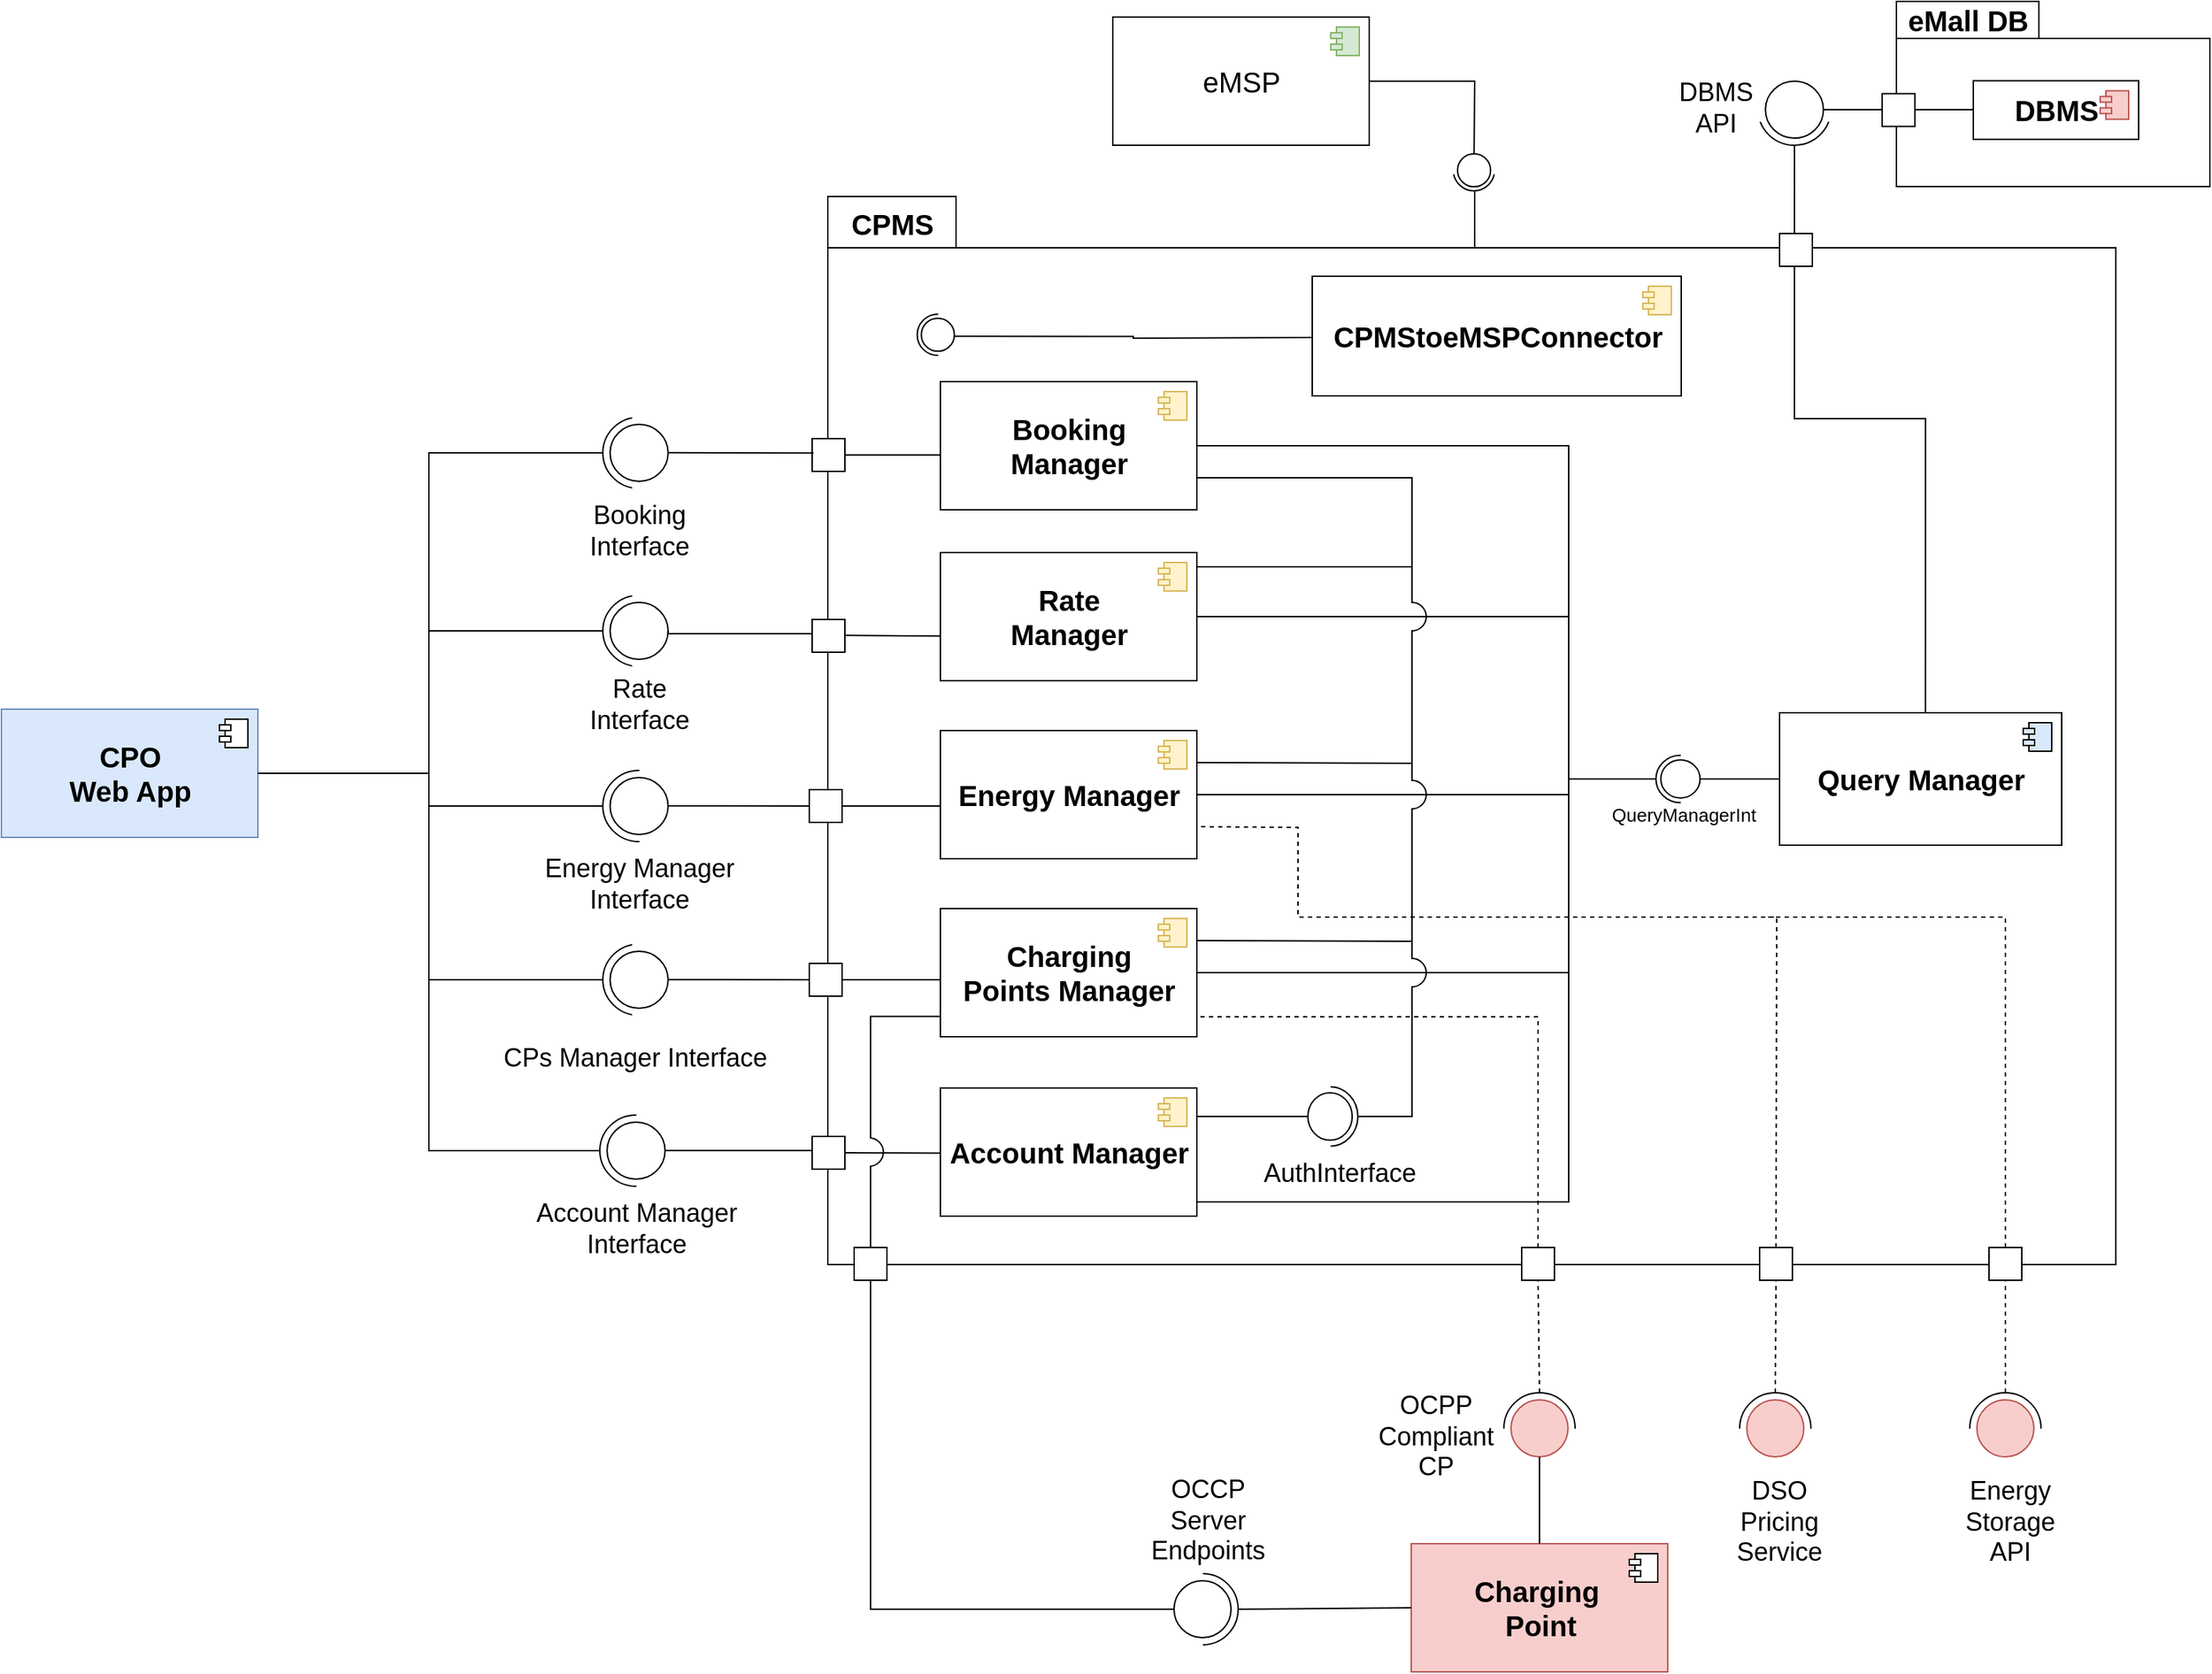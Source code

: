 <mxfile version="20.7.4" type="device"><diagram id="Lw5kkMuMrnF7vJ6KjVIi" name="Pagina-1"><mxGraphModel dx="2170" dy="1097" grid="1" gridSize="10" guides="1" tooltips="1" connect="1" arrows="1" fold="1" page="1" pageScale="1" pageWidth="827" pageHeight="1169" math="0" shadow="0"><root><mxCell id="0"/><mxCell id="1" parent="0"/><mxCell id="MqcypmofaVuBa652KcP--826" value="" style="endArrow=none;html=1;rounded=0;fontSize=20;exitX=0.44;exitY=0.003;exitDx=0;exitDy=0;exitPerimeter=0;edgeStyle=orthogonalEdgeStyle;" parent="1" source="MqcypmofaVuBa652KcP--809" edge="1"><mxGeometry width="50" height="50" relative="1" as="geometry"><mxPoint x="120" y="290" as="sourcePoint"/><mxPoint x="224" y="240" as="targetPoint"/></mxGeometry></mxCell><mxCell id="701" value="" style="group;rotation=90;" parent="1" connectable="0" vertex="1"><mxGeometry x="-20" y="1189" width="60.5" height="91.5" as="geometry"/></mxCell><mxCell id="702" value="" style="group;rotation=0;rounded=0;fontSize=20;" parent="701" connectable="0" vertex="1"><mxGeometry x="21" y="17" width="55" height="60" as="geometry"/></mxCell><mxCell id="703" value="" style="ellipse;fillColor=#ffffff;strokeColor=#000000;fontSize=20;rotation=-180;" parent="702" vertex="1"><mxGeometry x="7" y="5" width="50" height="50" as="geometry"/></mxCell><mxCell id="704" value="" style="rounded=0;whiteSpace=wrap;html=1;fontSize=20;strokeWidth=0;rotation=-180;strokeColor=none;" parent="702" vertex="1"><mxGeometry x="2" width="30" height="60" as="geometry"/></mxCell><mxCell id="705" value="" style="ellipse;fontSize=20;rotation=-180;" parent="702" vertex="1"><mxGeometry x="12" y="10" width="40" height="40" as="geometry"/></mxCell><mxCell id="4" value="" style="group;fontSize=20;movable=0;resizable=0;rotatable=0;deletable=0;editable=0;connectable=0;" parent="1" vertex="1" connectable="0"><mxGeometry x="-231" y="334" width="905" height="671.0" as="geometry"/></mxCell><mxCell id="izaFajcsEE2UDhvrSL2r-2" value="" style="shape=folder;fontStyle=1;spacingTop=10;tabWidth=90;tabHeight=36;tabPosition=left;html=1;direction=east;flipV=0;flipH=0;labelPosition=center;verticalLabelPosition=middle;align=center;verticalAlign=middle;horizontal=1;labelBackgroundColor=none;fontSize=20;" parent="4" vertex="1"><mxGeometry x="1" y="-90" width="904" height="750" as="geometry"/></mxCell><mxCell id="627" style="edgeStyle=orthogonalEdgeStyle;rounded=0;sketch=0;html=1;exitX=1;exitY=0.5;exitDx=0;exitDy=0;fontSize=18;endSize=6;strokeWidth=1;elbow=vertical;endArrow=none;endFill=0;" parent="4" source="366" edge="1"><mxGeometry relative="1" as="geometry"><Array as="points"><mxPoint x="260" y="616"/><mxPoint x="521" y="616"/><mxPoint x="521" y="326"/></Array><mxPoint x="521" y="316" as="targetPoint"/></mxGeometry></mxCell><mxCell id="381" value="&lt;b style=&quot;font-size: 20px&quot;&gt;Charging &lt;br&gt;Points Manager&lt;br style=&quot;font-size: 20px&quot;&gt;&lt;/b&gt;" style="html=1;dropTarget=0;fontSize=20;" parent="4" vertex="1"><mxGeometry x="80" y="410" width="180" height="90" as="geometry"/></mxCell><mxCell id="382" value="" style="shape=module;jettyWidth=8;jettyHeight=4;fontSize=20;fillColor=#fff2cc;strokeColor=#d6b656;" parent="381" vertex="1"><mxGeometry x="1" width="20" height="20" relative="1" as="geometry"><mxPoint x="-27" y="7" as="offset"/></mxGeometry></mxCell><mxCell id="629" style="edgeStyle=orthogonalEdgeStyle;rounded=0;sketch=0;html=1;exitX=1;exitY=0.5;exitDx=0;exitDy=0;fontSize=18;endArrow=none;endFill=0;endSize=6;strokeWidth=1;elbow=vertical;" parent="4" source="379" edge="1"><mxGeometry relative="1" as="geometry"><Array as="points"><mxPoint x="521" y="85"/><mxPoint x="521" y="325"/></Array><mxPoint x="521" y="326" as="targetPoint"/></mxGeometry></mxCell><mxCell id="379" value="&lt;b style=&quot;font-size: 20px&quot;&gt;Booking&lt;br style=&quot;font-size: 20px&quot;&gt;Manager&lt;/b&gt;" style="html=1;dropTarget=0;fontSize=20;" parent="4" vertex="1"><mxGeometry x="80" y="40" width="180" height="90" as="geometry"/></mxCell><mxCell id="380" value="" style="shape=module;jettyWidth=8;jettyHeight=4;fontSize=20;fillColor=#fff2cc;strokeColor=#d6b656;" parent="379" vertex="1"><mxGeometry x="1" width="20" height="20" relative="1" as="geometry"><mxPoint x="-27" y="7" as="offset"/></mxGeometry></mxCell><mxCell id="377" value="&lt;b style=&quot;font-size: 20px;&quot;&gt;Query Manager&lt;/b&gt;" style="html=1;dropTarget=0;fontSize=20;sketch=0;" parent="4" vertex="1"><mxGeometry x="669" y="272.5" width="198" height="93" as="geometry"/></mxCell><mxCell id="378" value="" style="shape=module;jettyWidth=8;jettyHeight=4;fontSize=20;fillColor=#DAE8FC;strokeColor=#000000;" parent="377" vertex="1"><mxGeometry x="1" width="20" height="20" relative="1" as="geometry"><mxPoint x="-27" y="7" as="offset"/></mxGeometry></mxCell><mxCell id="375" value="&lt;b style=&quot;font-size: 20px;&quot;&gt;Energy Manager&lt;/b&gt;" style="html=1;dropTarget=0;fontSize=20;" parent="4" vertex="1"><mxGeometry x="80" y="285" width="180" height="90" as="geometry"/></mxCell><mxCell id="376" value="" style="shape=module;jettyWidth=8;jettyHeight=4;fontSize=20;fillColor=#fff2cc;strokeColor=#d6b656;" parent="375" vertex="1"><mxGeometry x="1" width="20" height="20" relative="1" as="geometry"><mxPoint x="-27" y="7" as="offset"/></mxGeometry></mxCell><mxCell id="563" value="&lt;b style=&quot;font-size: 20px&quot;&gt;Rate&lt;br&gt;Manager&lt;/b&gt;" style="html=1;dropTarget=0;fontSize=20;" parent="4" vertex="1"><mxGeometry x="80" y="160" width="180" height="90" as="geometry"/></mxCell><mxCell id="564" value="" style="shape=module;jettyWidth=8;jettyHeight=4;fontSize=20;fillColor=#fff2cc;strokeColor=#d6b656;" parent="563" vertex="1"><mxGeometry x="1" width="20" height="20" relative="1" as="geometry"><mxPoint x="-27" y="7" as="offset"/></mxGeometry></mxCell><mxCell id="567" value="&lt;span style=&quot;color: rgba(0 , 0 , 0 , 0) ; font-family: monospace ; font-size: 0px&quot;&gt;%3CmxGraphModel%3E%3Croot%3E%3CmxCell%20id%3D%220%22%2F%3E%3CmxCell%20id%3D%221%22%20parent%3D%220%22%2F%3E%3CmxCell%20id%3D%222%22%20value%3D%22%22%20style%3D%22group%3Bdashed%3D1%3BfontSize%3D20%3B%22%20vertex%3D%221%22%20connectable%3D%220%22%20parent%3D%221%22%3E%3CmxGeometry%20x%3D%22-520%22%20y%3D%22730%22%20width%3D%22290%22%20height%3D%22100%22%20as%3D%22geometry%22%2F%3E%3C%2FmxCell%3E%3CmxCell%20id%3D%223%22%20value%3D%22%22%20style%3D%22ellipse%3BfillColor%3D%23ffffff%3BstrokeColor%3D%23000000%3BfontSize%3D20%3B%22%20vertex%3D%221%22%20parent%3D%222%22%3E%3CmxGeometry%20x%3D%22122.105%22%20y%3D%225%22%20width%3D%2250.877%22%20height%3D%2250%22%20as%3D%22geometry%22%2F%3E%3C%2FmxCell%3E%3CmxCell%20id%3D%224%22%20value%3D%22%22%20style%3D%22rounded%3D0%3BwhiteSpace%3Dwrap%3Bhtml%3D1%3BfontSize%3D20%3BstrokeWidth%3D0%3BstrokeColor%3Dnone%3B%22%20vertex%3D%221%22%20parent%3D%222%22%3E%3CmxGeometry%20x%3D%22147.544%22%20width%3D%2230.526%22%20height%3D%2260%22%20as%3D%22geometry%22%2F%3E%3C%2FmxCell%3E%3CmxCell%20id%3D%225%22%20value%3D%22%22%20style%3D%22ellipse%3BfillColor%3D%23ffffff%3BstrokeColor%3D%23000000%3BfontSize%3D20%3Bshadow%3D0%3Bsketch%3D0%3B%22%20vertex%3D%221%22%20parent%3D%222%22%3E%3CmxGeometry%20x%3D%22127.193%22%20y%3D%2210%22%20width%3D%2240.702%22%20height%3D%2240%22%20as%3D%22geometry%22%2F%3E%3C%2FmxCell%3E%3CmxCell%20id%3D%226%22%20value%3D%22%22%20style%3D%22endArrow%3Dnone%3Bhtml%3D1%3BfontSize%3D20%3BstrokeWidth%3D1%3BendSize%3D6%3B%22%20edge%3D%221%22%20parent%3D%222%22%3E%3CmxGeometry%20width%3D%2250%22%20height%3D%2250%22%20relative%3D%221%22%20as%3D%22geometry%22%3E%3CmxPoint%20x%3D%22167.895%22%20y%3D%2229.83%22%20as%3D%22sourcePoint%22%2F%3E%3CmxPoint%20x%3D%22270%22%20y%3D%2230%22%20as%3D%22targetPoint%22%2F%3E%3C%2FmxGeometry%3E%3C%2FmxCell%3E%3CmxCell%20id%3D%227%22%20value%3D%22Account%20Manager%26lt%3Bbr%26gt%3BInterface%22%20style%3D%22text%3Bhtml%3D1%3BstrokeColor%3Dnone%3BfillColor%3Dnone%3Balign%3Dcenter%3BverticalAlign%3Dmiddle%3BwhiteSpace%3Dwrap%3Brounded%3D0%3BfontSize%3D18%3B%22%20vertex%3D%221%22%20parent%3D%222%22%3E%3CmxGeometry%20x%3D%2250.7%22%20y%3D%2270%22%20width%3D%22193.68%22%20height%3D%2230%22%20as%3D%22geometry%22%2F%3E%3C%2FmxCell%3E%3C%2Froot%3E%3C%2FmxGraphModel%3E&lt;/span&gt;" style="whiteSpace=wrap;html=1;aspect=fixed;rounded=0;fontSize=20;fillColor=#FFFFFF;" parent="4" vertex="1"><mxGeometry x="-10" y="207.0" width="23" height="23" as="geometry"/></mxCell><mxCell id="569" value="" style="whiteSpace=wrap;html=1;aspect=fixed;rounded=0;fontSize=20;fillColor=#FFFFFF;" parent="4" vertex="1"><mxGeometry x="-10" y="80.0" width="23" height="23" as="geometry"/></mxCell><mxCell id="571" value="" style="endArrow=none;html=1;rounded=0;sketch=0;fontSize=18;endSize=6;strokeWidth=1;elbow=vertical;exitX=1;exitY=0.5;exitDx=0;exitDy=0;entryX=3.913;entryY=0.5;entryDx=0;entryDy=0;entryPerimeter=0;" parent="4" source="569" target="569" edge="1"><mxGeometry width="50" height="50" relative="1" as="geometry"><mxPoint x="460" y="560" as="sourcePoint"/><mxPoint x="510" y="510" as="targetPoint"/></mxGeometry></mxCell><mxCell id="577" value="" style="whiteSpace=wrap;html=1;aspect=fixed;rounded=0;fontSize=20;fillColor=#FFFFFF;" parent="4" vertex="1"><mxGeometry x="488" y="648.0" width="23" height="23" as="geometry"/></mxCell><mxCell id="579" value="" style="whiteSpace=wrap;html=1;aspect=fixed;rounded=0;fontSize=20;fillColor=#FFFFFF;" parent="4" vertex="1"><mxGeometry x="816" y="648.0" width="23" height="23" as="geometry"/></mxCell><mxCell id="606" value="&lt;span style=&quot;color: rgba(0 , 0 , 0 , 0) ; font-family: monospace ; font-size: 0px&quot;&gt;%3CmxGraphModel%3E%3Croot%3E%3CmxCell%20id%3D%220%22%2F%3E%3CmxCell%20id%3D%221%22%20parent%3D%220%22%2F%3E%3CmxCell%20id%3D%222%22%20value%3D%22%22%20style%3D%22group%3Bdashed%3D1%3BfontSize%3D20%3B%22%20vertex%3D%221%22%20connectable%3D%220%22%20parent%3D%221%22%3E%3CmxGeometry%20x%3D%22-520%22%20y%3D%22730%22%20width%3D%22290%22%20height%3D%22100%22%20as%3D%22geometry%22%2F%3E%3C%2FmxCell%3E%3CmxCell%20id%3D%223%22%20value%3D%22%22%20style%3D%22ellipse%3BfillColor%3D%23ffffff%3BstrokeColor%3D%23000000%3BfontSize%3D20%3B%22%20vertex%3D%221%22%20parent%3D%222%22%3E%3CmxGeometry%20x%3D%22122.105%22%20y%3D%225%22%20width%3D%2250.877%22%20height%3D%2250%22%20as%3D%22geometry%22%2F%3E%3C%2FmxCell%3E%3CmxCell%20id%3D%224%22%20value%3D%22%22%20style%3D%22rounded%3D0%3BwhiteSpace%3Dwrap%3Bhtml%3D1%3BfontSize%3D20%3BstrokeWidth%3D0%3BstrokeColor%3Dnone%3B%22%20vertex%3D%221%22%20parent%3D%222%22%3E%3CmxGeometry%20x%3D%22147.544%22%20width%3D%2230.526%22%20height%3D%2260%22%20as%3D%22geometry%22%2F%3E%3C%2FmxCell%3E%3CmxCell%20id%3D%225%22%20value%3D%22%22%20style%3D%22ellipse%3BfillColor%3D%23ffffff%3BstrokeColor%3D%23000000%3BfontSize%3D20%3Bshadow%3D0%3Bsketch%3D0%3B%22%20vertex%3D%221%22%20parent%3D%222%22%3E%3CmxGeometry%20x%3D%22127.193%22%20y%3D%2210%22%20width%3D%2240.702%22%20height%3D%2240%22%20as%3D%22geometry%22%2F%3E%3C%2FmxCell%3E%3CmxCell%20id%3D%226%22%20value%3D%22%22%20style%3D%22endArrow%3Dnone%3Bhtml%3D1%3BfontSize%3D20%3BstrokeWidth%3D1%3BendSize%3D6%3B%22%20edge%3D%221%22%20parent%3D%222%22%3E%3CmxGeometry%20width%3D%2250%22%20height%3D%2250%22%20relative%3D%221%22%20as%3D%22geometry%22%3E%3CmxPoint%20x%3D%22167.895%22%20y%3D%2229.83%22%20as%3D%22sourcePoint%22%2F%3E%3CmxPoint%20x%3D%22270%22%20y%3D%2230%22%20as%3D%22targetPoint%22%2F%3E%3C%2FmxGeometry%3E%3C%2FmxCell%3E%3CmxCell%20id%3D%227%22%20value%3D%22Account%20Manager%26lt%3Bbr%26gt%3BInterface%22%20style%3D%22text%3Bhtml%3D1%3BstrokeColor%3Dnone%3BfillColor%3Dnone%3Balign%3Dcenter%3BverticalAlign%3Dmiddle%3BwhiteSpace%3Dwrap%3Brounded%3D0%3BfontSize%3D18%3B%22%20vertex%3D%221%22%20parent%3D%222%22%3E%3CmxGeometry%20x%3D%2250.7%22%20y%3D%2270%22%20width%3D%22193.68%22%20height%3D%2230%22%20as%3D%22geometry%22%2F%3E%3C%2FmxCell%3E%3C%2Froot%3E%3C%2FmxGraphModel%3E&lt;/span&gt;" style="whiteSpace=wrap;html=1;aspect=fixed;rounded=0;fontSize=20;fillColor=#FFFFFF;" parent="4" vertex="1"><mxGeometry x="-10" y="570.0" width="23" height="23" as="geometry"/></mxCell><mxCell id="636" value="" style="endArrow=none;dashed=1;html=1;rounded=0;sketch=0;fontSize=18;endSize=6;strokeWidth=1;elbow=vertical;exitX=0.5;exitY=0;exitDx=0;exitDy=0;entryX=1;entryY=0.25;entryDx=0;entryDy=0;edgeStyle=orthogonalEdgeStyle;" parent="4" source="577" target="381" edge="1"><mxGeometry width="50" height="50" relative="1" as="geometry"><mxPoint x="651" y="446" as="sourcePoint"/><mxPoint x="701" y="396" as="targetPoint"/><Array as="points"><mxPoint x="500" y="486"/><mxPoint x="260" y="486"/></Array></mxGeometry></mxCell><mxCell id="647" value="" style="endArrow=none;html=1;rounded=0;fontSize=20;endSize=6;strokeWidth=1;entryX=1;entryY=0.75;entryDx=0;entryDy=0;exitX=0;exitY=0.5;exitDx=0;exitDy=0;edgeStyle=orthogonalEdgeStyle;" parent="4" source="652" target="379" edge="1"><mxGeometry width="50" height="50" relative="1" as="geometry"><mxPoint x="371" y="560" as="sourcePoint"/><mxPoint x="260" y="230.5" as="targetPoint"/><Array as="points"><mxPoint x="411" y="556"/><mxPoint x="411" y="107"/></Array></mxGeometry></mxCell><mxCell id="649" value="" style="ellipse;whiteSpace=wrap;html=1;aspect=fixed;rounded=1;fontSize=20;strokeColor=#000000;strokeWidth=1;" parent="4" vertex="1"><mxGeometry x="401" y="445" width="20" height="20" as="geometry"/></mxCell><mxCell id="650" value="" style="rounded=0;whiteSpace=wrap;html=1;fontSize=20;strokeColor=#FFFFFF;strokeWidth=1;" parent="4" vertex="1"><mxGeometry x="400" y="445" width="10" height="20" as="geometry"/></mxCell><mxCell id="630" style="edgeStyle=orthogonalEdgeStyle;rounded=0;sketch=0;html=1;exitX=1;exitY=0.5;exitDx=0;exitDy=0;fontSize=18;endArrow=none;endFill=0;endSize=6;strokeWidth=1;elbow=vertical;" parent="4" source="381" edge="1"><mxGeometry relative="1" as="geometry"><Array as="points"><mxPoint x="521" y="455"/><mxPoint x="521" y="326"/></Array><mxPoint x="521" y="326" as="targetPoint"/></mxGeometry></mxCell><mxCell id="659" value="" style="ellipse;whiteSpace=wrap;html=1;aspect=fixed;rounded=1;fontSize=20;strokeColor=#000000;strokeWidth=1;" parent="4" vertex="1"><mxGeometry x="401" y="320" width="20" height="20" as="geometry"/></mxCell><mxCell id="660" value="" style="rounded=0;whiteSpace=wrap;html=1;fontSize=20;strokeColor=#FFFFFF;strokeWidth=1;" parent="4" vertex="1"><mxGeometry x="400" y="320" width="10" height="20" as="geometry"/></mxCell><mxCell id="631" style="edgeStyle=orthogonalEdgeStyle;rounded=0;sketch=0;html=1;exitX=1;exitY=0.5;exitDx=0;exitDy=0;fontSize=18;endArrow=none;endFill=0;endSize=6;strokeWidth=1;elbow=vertical;" parent="4" source="375" edge="1"><mxGeometry relative="1" as="geometry"><mxPoint x="521" y="330" as="targetPoint"/><Array as="points"/></mxGeometry></mxCell><mxCell id="657" value="" style="group" parent="4" connectable="0" vertex="1"><mxGeometry x="260" y="531" width="113" height="50" as="geometry"/></mxCell><mxCell id="652" value="" style="ellipse;fillColor=#ffffff;strokeColor=#000000;fontSize=20;rotation=-180;" parent="657" vertex="1"><mxGeometry x="74.122" y="4.167" width="38.878" height="41.667" as="geometry"/></mxCell><mxCell id="653" value="" style="rounded=0;whiteSpace=wrap;html=1;fontSize=20;strokeWidth=0;strokeColor=none;rotation=-180;" parent="657" vertex="1"><mxGeometry x="70.302" width="23.327" height="50" as="geometry"/></mxCell><mxCell id="654" value="" style="ellipse;fillColor=#ffffff;strokeColor=#000000;fontSize=20;shadow=0;sketch=0;rotation=-180;" parent="657" vertex="1"><mxGeometry x="77.943" y="8.333" width="31.102" height="33.333" as="geometry"/></mxCell><mxCell id="655" value="" style="endArrow=none;html=1;fontSize=20;strokeWidth=1;endSize=6;entryX=0.003;entryY=0.427;entryDx=0;entryDy=0;entryPerimeter=0;" parent="657" edge="1"><mxGeometry width="50" height="50" relative="1" as="geometry"><mxPoint x="77.943" y="25" as="sourcePoint"/><mxPoint y="25" as="targetPoint"/></mxGeometry></mxCell><mxCell id="663" value="AuthInterface" style="text;html=1;strokeColor=none;fillColor=none;align=center;verticalAlign=middle;whiteSpace=wrap;rounded=0;fontSize=18;" parent="4" vertex="1"><mxGeometry x="271" y="581" width="179" height="29" as="geometry"/></mxCell><mxCell id="676" value="" style="ellipse;whiteSpace=wrap;html=1;aspect=fixed;rounded=1;fontSize=20;strokeColor=#000000;strokeWidth=1;" parent="4" vertex="1"><mxGeometry x="401" y="195" width="20" height="20" as="geometry"/></mxCell><mxCell id="677" value="" style="rounded=0;whiteSpace=wrap;html=1;fontSize=20;strokeColor=#FFFFFF;strokeWidth=1;" parent="4" vertex="1"><mxGeometry x="400" y="195" width="10" height="20" as="geometry"/></mxCell><mxCell id="673" style="edgeStyle=orthogonalEdgeStyle;rounded=0;sketch=0;html=1;exitX=1;exitY=0.5;exitDx=0;exitDy=0;fontSize=18;endArrow=none;endFill=0;endSize=6;strokeWidth=1;elbow=vertical;" parent="4" source="563" edge="1"><mxGeometry relative="1" as="geometry"><Array as="points"><mxPoint x="521" y="205"/></Array><mxPoint x="521" y="325" as="targetPoint"/></mxGeometry></mxCell><mxCell id="678" value="" style="endArrow=none;html=1;rounded=0;sketch=0;fontSize=18;endSize=6;strokeWidth=1;elbow=vertical;exitX=1;exitY=0.25;exitDx=0;exitDy=0;" parent="4" source="375" edge="1"><mxGeometry width="50" height="50" relative="1" as="geometry"><mxPoint x="481" y="406" as="sourcePoint"/><mxPoint x="411" y="308" as="targetPoint"/></mxGeometry></mxCell><mxCell id="366" value="&lt;b style=&quot;font-size: 20px&quot;&gt;Account Manager&lt;/b&gt;" style="html=1;dropTarget=0;fontSize=20;" parent="4" vertex="1"><mxGeometry x="80" y="536" width="180" height="90" as="geometry"/></mxCell><mxCell id="367" value="" style="shape=module;jettyWidth=8;jettyHeight=4;fontSize=20;fillColor=#fff2cc;strokeColor=#d6b656;" parent="366" vertex="1"><mxGeometry x="1" width="20" height="20" relative="1" as="geometry"><mxPoint x="-27" y="7" as="offset"/></mxGeometry></mxCell><mxCell id="573" value="" style="endArrow=none;html=1;rounded=0;sketch=0;fontSize=18;endSize=6;strokeWidth=1;elbow=vertical;exitX=1;exitY=0.5;exitDx=0;exitDy=0;edgeStyle=elbowEdgeStyle;" parent="4" edge="1"><mxGeometry width="50" height="50" relative="1" as="geometry"><mxPoint x="13" y="218.14" as="sourcePoint"/><mxPoint x="80" y="219" as="targetPoint"/><Array as="points"><mxPoint x="50" y="218.64"/></Array></mxGeometry></mxCell><mxCell id="604" value="" style="endArrow=none;html=1;rounded=0;sketch=0;fontSize=18;endSize=6;strokeWidth=1;elbow=vertical;exitX=1;exitY=0.5;exitDx=0;exitDy=0;entryX=3.913;entryY=0.5;entryDx=0;entryDy=0;entryPerimeter=0;" parent="4" source="602" edge="1"><mxGeometry width="50" height="50" relative="1" as="geometry"><mxPoint x="13" y="338.0" as="sourcePoint"/><mxPoint x="79.999" y="338.0" as="targetPoint"/></mxGeometry></mxCell><mxCell id="605" value="" style="endArrow=none;html=1;rounded=0;sketch=0;fontSize=18;endSize=6;strokeWidth=1;elbow=vertical;exitX=1;exitY=0.5;exitDx=0;exitDy=0;entryX=3.913;entryY=0.5;entryDx=0;entryDy=0;entryPerimeter=0;" parent="4" source="603" edge="1"><mxGeometry width="50" height="50" relative="1" as="geometry"><mxPoint x="13" y="460.0" as="sourcePoint"/><mxPoint x="79.999" y="460.0" as="targetPoint"/></mxGeometry></mxCell><mxCell id="743" value="" style="group" parent="4" vertex="1" connectable="0"><mxGeometry x="21" y="571" width="20" height="20" as="geometry"/></mxCell><mxCell id="745" value="" style="rounded=0;whiteSpace=wrap;html=1;strokeColor=#FFFFFF;" parent="743" vertex="1"><mxGeometry width="10" height="20" as="geometry"/></mxCell><mxCell id="741" value="" style="endArrow=none;html=1;rounded=0;exitX=1;exitY=0.5;exitDx=0;exitDy=0;entryX=0;entryY=0.508;entryDx=0;entryDy=0;entryPerimeter=0;" parent="4" source="606" target="366" edge="1"><mxGeometry width="50" height="50" relative="1" as="geometry"><mxPoint x="11" y="626" as="sourcePoint"/><mxPoint x="61" y="576" as="targetPoint"/></mxGeometry></mxCell><mxCell id="Wueq8j8OSEsdgoLi7fvw-810" value="&lt;div&gt;&lt;br&gt;&lt;/div&gt;" style="whiteSpace=wrap;html=1;aspect=fixed;rounded=0;fontSize=20;fillColor=#FFFFFF;" parent="4" vertex="1"><mxGeometry x="19.5" y="648.0" width="23" height="23" as="geometry"/></mxCell><mxCell id="777" value="" style="endArrow=none;html=1;rounded=0;exitX=0.5;exitY=0;exitDx=0;exitDy=0;edgeStyle=orthogonalEdgeStyle;entryX=-0.002;entryY=0.842;entryDx=0;entryDy=0;entryPerimeter=0;" parent="4" source="Wueq8j8OSEsdgoLi7fvw-810" target="381" edge="1"><mxGeometry width="50" height="50" relative="1" as="geometry"><mxPoint x="361" y="416" as="sourcePoint"/><mxPoint x="81" y="496" as="targetPoint"/><Array as="points"><mxPoint x="31" y="486"/></Array></mxGeometry></mxCell><mxCell id="Wueq8j8OSEsdgoLi7fvw-898" value="" style="group;dashed=1;fontSize=20;" parent="4" vertex="1" connectable="0"><mxGeometry x="500" y="286" width="290" height="100" as="geometry"/></mxCell><mxCell id="Wueq8j8OSEsdgoLi7fvw-899" value="" style="group" parent="Wueq8j8OSEsdgoLi7fvw-898" vertex="1" connectable="0"><mxGeometry x="4.32" y="13.0" width="193.68" height="64" as="geometry"/></mxCell><mxCell id="Wueq8j8OSEsdgoLi7fvw-900" value="" style="group" parent="Wueq8j8OSEsdgoLi7fvw-899" vertex="1" connectable="0"><mxGeometry x="77.9" width="114.06" height="63.33" as="geometry"/></mxCell><mxCell id="Wueq8j8OSEsdgoLi7fvw-901" value="" style="ellipse;fillColor=#ffffff;strokeColor=#000000;fontSize=20;" parent="Wueq8j8OSEsdgoLi7fvw-900" vertex="1"><mxGeometry y="3.333" width="34.445" height="33.333" as="geometry"/></mxCell><mxCell id="Wueq8j8OSEsdgoLi7fvw-902" value="" style="rounded=0;whiteSpace=wrap;html=1;fontSize=20;strokeWidth=0;strokeColor=none;" parent="Wueq8j8OSEsdgoLi7fvw-900" vertex="1"><mxGeometry x="17.223" width="20.667" height="40" as="geometry"/></mxCell><mxCell id="Wueq8j8OSEsdgoLi7fvw-903" value="" style="ellipse;fillColor=#ffffff;strokeColor=#000000;fontSize=20;shadow=0;sketch=0;" parent="Wueq8j8OSEsdgoLi7fvw-900" vertex="1"><mxGeometry x="3.445" y="6.667" width="27.556" height="26.667" as="geometry"/></mxCell><mxCell id="Wueq8j8OSEsdgoLi7fvw-904" value="&lt;font style=&quot;font-size: 13px;&quot;&gt;QueryManagerInt&lt;/font&gt;" style="text;html=1;strokeColor=none;fillColor=none;align=center;verticalAlign=middle;whiteSpace=wrap;rounded=0;fontSize=13;" parent="Wueq8j8OSEsdgoLi7fvw-900" vertex="1"><mxGeometry x="-77.62" y="30.33" width="193.68" height="30" as="geometry"/></mxCell><mxCell id="Wueq8j8OSEsdgoLi7fvw-905" value="" style="endArrow=none;html=1;rounded=0;fontSize=13;exitX=1;exitY=0.5;exitDx=0;exitDy=0;entryX=0;entryY=0.5;entryDx=0;entryDy=0;" parent="4" source="Wueq8j8OSEsdgoLi7fvw-903" target="377" edge="1"><mxGeometry width="50" height="50" relative="1" as="geometry"><mxPoint x="581" y="306" as="sourcePoint"/><mxPoint x="631" y="256" as="targetPoint"/></mxGeometry></mxCell><mxCell id="Wueq8j8OSEsdgoLi7fvw-906" value="" style="endArrow=none;html=1;rounded=0;fontSize=13;entryX=0;entryY=0.5;entryDx=0;entryDy=0;" parent="4" target="Wueq8j8OSEsdgoLi7fvw-901" edge="1"><mxGeometry width="50" height="50" relative="1" as="geometry"><mxPoint x="521" y="319" as="sourcePoint"/><mxPoint x="621" y="246" as="targetPoint"/></mxGeometry></mxCell><mxCell id="MqcypmofaVuBa652KcP--809" value="&lt;div style=&quot;&quot;&gt;&lt;font style=&quot;font-size: 20px;&quot;&gt;&lt;b&gt;CPMStoeMSPConnector&lt;/b&gt;&lt;/font&gt;&lt;/div&gt;" style="html=1;dropTarget=0;fontSize=20;" parent="4" vertex="1"><mxGeometry x="341" y="-34" width="259" height="84" as="geometry"/></mxCell><mxCell id="MqcypmofaVuBa652KcP--810" value="" style="shape=module;jettyWidth=8;jettyHeight=4;fontSize=20;fillColor=#fff2cc;strokeColor=#d6b656;" parent="MqcypmofaVuBa652KcP--809" vertex="1"><mxGeometry x="1" width="20" height="20" relative="1" as="geometry"><mxPoint x="-27" y="7" as="offset"/></mxGeometry></mxCell><mxCell id="MqcypmofaVuBa652KcP--811" value="" style="group;rotation=-90;" parent="4" connectable="0" vertex="1"><mxGeometry x="71.0" y="-3.01" width="35.05" height="53.01" as="geometry"/></mxCell><mxCell id="MqcypmofaVuBa652KcP--812" value="" style="group;rotation=-180;rounded=0;fontSize=20;" parent="MqcypmofaVuBa652KcP--811" connectable="0" vertex="1"><mxGeometry x="-6.09" y="-7.306" width="31.864" height="34.761" as="geometry"/></mxCell><mxCell id="MqcypmofaVuBa652KcP--813" value="" style="ellipse;fillColor=#ffffff;strokeColor=#000000;fontSize=20;rotation=-360;" parent="MqcypmofaVuBa652KcP--812" vertex="1"><mxGeometry x="-1.159" y="2.897" width="28.967" height="28.967" as="geometry"/></mxCell><mxCell id="MqcypmofaVuBa652KcP--814" value="" style="rounded=0;whiteSpace=wrap;html=1;fontSize=20;strokeWidth=0;rotation=-360;strokeColor=none;" parent="MqcypmofaVuBa652KcP--812" vertex="1"><mxGeometry x="13.325" width="17.38" height="34.761" as="geometry"/></mxCell><mxCell id="MqcypmofaVuBa652KcP--815" value="" style="ellipse;fontSize=20;rotation=-360;" parent="MqcypmofaVuBa652KcP--812" vertex="1"><mxGeometry x="1.738" y="5.793" width="23.174" height="23.174" as="geometry"/></mxCell><mxCell id="MqcypmofaVuBa652KcP--816" value="" style="endArrow=none;html=1;rounded=0;fontSize=20;exitX=1;exitY=0.548;exitDx=0;exitDy=0;edgeStyle=orthogonalEdgeStyle;exitPerimeter=0;" parent="4" source="MqcypmofaVuBa652KcP--815" edge="1"><mxGeometry width="50" height="50" relative="1" as="geometry"><mxPoint x="317.0" y="10.25" as="sourcePoint"/><mxPoint x="341" y="9" as="targetPoint"/><Array as="points"/></mxGeometry></mxCell><mxCell id="383" value="" style="group;fontSize=20;" parent="1" connectable="0" vertex="1"><mxGeometry x="520" y="107" width="220" height="130" as="geometry"/></mxCell><mxCell id="384" value="" style="shape=folder;fontStyle=1;spacingTop=10;tabWidth=100;tabHeight=26;tabPosition=left;html=1;direction=east;flipV=0;flipH=0;labelPosition=center;verticalLabelPosition=middle;align=center;verticalAlign=middle;horizontal=1;labelBackgroundColor=none;fontSize=20;" parent="383" vertex="1"><mxGeometry width="220" height="130" as="geometry"/></mxCell><mxCell id="385" value="eMall DB" style="text;strokeColor=none;fillColor=none;html=1;fontSize=20;fontStyle=1;verticalAlign=middle;align=center;" parent="383" vertex="1"><mxGeometry y="3" width="100" height="20" as="geometry"/></mxCell><mxCell id="386" value="&lt;b style=&quot;font-size: 20px;&quot;&gt;DBMS&lt;/b&gt;" style="html=1;dropTarget=0;fontSize=20;fontStyle=0;" parent="383" vertex="1"><mxGeometry x="53.976" y="55.714" width="116.044" height="41.133" as="geometry"/></mxCell><mxCell id="387" value="" style="shape=module;jettyWidth=8;jettyHeight=4;fontSize=20;fillColor=#f8cecc;strokeColor=#b85450;" parent="386" vertex="1"><mxGeometry x="1" width="20" height="20" relative="1" as="geometry"><mxPoint x="-27" y="7" as="offset"/></mxGeometry></mxCell><mxCell id="Wueq8j8OSEsdgoLi7fvw-908" value="" style="whiteSpace=wrap;html=1;aspect=fixed;rounded=0;fontSize=20;fillColor=#FFFFFF;" parent="383" vertex="1"><mxGeometry x="-10" y="64.78" width="23" height="23" as="geometry"/></mxCell><mxCell id="Wueq8j8OSEsdgoLi7fvw-909" value="" style="endArrow=none;html=1;fontSize=20;strokeWidth=1;endSize=6;" parent="383" edge="1"><mxGeometry width="50" height="50" relative="1" as="geometry"><mxPoint x="13.005" y="75.94" as="sourcePoint"/><mxPoint x="54.22" y="75.94" as="targetPoint"/></mxGeometry></mxCell><mxCell id="497" value="" style="ellipse;fillColor=#ffffff;strokeColor=#000000;fontSize=20;" parent="1" vertex="1"><mxGeometry x="422.995" y="158" width="50.877" height="50" as="geometry"/></mxCell><mxCell id="498" value="" style="rounded=0;whiteSpace=wrap;html=1;fontSize=20;strokeWidth=0;strokeColor=none;rotation=-90;" parent="1" vertex="1"><mxGeometry x="429.78" y="141.44" width="39.66" height="60" as="geometry"/></mxCell><mxCell id="499" value="" style="ellipse;fillColor=#ffffff;strokeColor=#000000;fontSize=20;" parent="1" vertex="1"><mxGeometry x="428.083" y="163" width="40.702" height="40" as="geometry"/></mxCell><mxCell id="501" value="DBMS&lt;br style=&quot;font-size: 18px;&quot;&gt;API" style="text;html=1;strokeColor=none;fillColor=none;align=center;verticalAlign=middle;whiteSpace=wrap;rounded=0;fontSize=18;" parent="1" vertex="1"><mxGeometry x="364.56" y="167" width="56.67" height="30" as="geometry"/></mxCell><mxCell id="531" value="" style="group;dashed=1;fontSize=20;" parent="1" vertex="1" connectable="0"><mxGeometry x="-510" y="394" width="290" height="100" as="geometry"/></mxCell><mxCell id="532" value="" style="ellipse;fillColor=#ffffff;strokeColor=#000000;fontSize=20;" parent="531" vertex="1"><mxGeometry x="122.105" y="5" width="50.877" height="50" as="geometry"/></mxCell><mxCell id="533" value="" style="rounded=0;whiteSpace=wrap;html=1;fontSize=20;strokeWidth=0;strokeColor=none;rotation=0;" parent="531" vertex="1"><mxGeometry x="142.45" y="1" width="37.55" height="60" as="geometry"/></mxCell><mxCell id="534" value="" style="ellipse;fillColor=#ffffff;strokeColor=#000000;fontSize=20;shadow=0;sketch=0;" parent="531" vertex="1"><mxGeometry x="127.193" y="10" width="40.702" height="40" as="geometry"/></mxCell><mxCell id="536" value="Booking&lt;br&gt;Interface" style="text;html=1;strokeColor=none;fillColor=none;align=center;verticalAlign=middle;whiteSpace=wrap;rounded=0;fontSize=18;" parent="531" vertex="1"><mxGeometry x="50.7" y="70" width="193.68" height="30" as="geometry"/></mxCell><mxCell id="535" value="" style="endArrow=none;html=1;fontSize=20;strokeWidth=1;endSize=6;" parent="531" edge="1"><mxGeometry width="50" height="50" relative="1" as="geometry"><mxPoint x="167.895" y="29.9" as="sourcePoint"/><mxPoint x="270" y="30.07" as="targetPoint"/></mxGeometry></mxCell><mxCell id="646" value="" style="rounded=0;whiteSpace=wrap;html=1;fontSize=20;strokeColor=#FFFFFF;strokeWidth=1;" parent="531" vertex="1"><mxGeometry x="59" y="20" width="10" height="20" as="geometry"/></mxCell><mxCell id="548" value="" style="group;dashed=1;fontSize=20;" parent="1" vertex="1" connectable="0"><mxGeometry x="-510" y="542" width="290" height="100" as="geometry"/></mxCell><mxCell id="549" value="" style="ellipse;fillColor=#ffffff;strokeColor=#000000;fontSize=20;" parent="548" vertex="1"><mxGeometry x="122.105" y="-18" width="50.877" height="50" as="geometry"/></mxCell><mxCell id="550" value="" style="rounded=0;whiteSpace=wrap;html=1;fontSize=20;strokeWidth=0;strokeColor=none;rotation=0;" parent="548" vertex="1"><mxGeometry x="142.45" y="-23" width="37.55" height="60" as="geometry"/></mxCell><mxCell id="551" value="" style="ellipse;fillColor=#ffffff;strokeColor=#000000;fontSize=20;shadow=0;sketch=0;" parent="548" vertex="1"><mxGeometry x="127.193" y="-13" width="40.702" height="40" as="geometry"/></mxCell><mxCell id="553" value="Rate&lt;br&gt;Interface" style="text;html=1;strokeColor=none;fillColor=none;align=center;verticalAlign=middle;whiteSpace=wrap;rounded=0;fontSize=18;" parent="548" vertex="1"><mxGeometry x="50.7" y="44" width="193.68" height="30" as="geometry"/></mxCell><mxCell id="554" value="" style="group" parent="1" connectable="0" vertex="1"><mxGeometry x="567" y="1084.5" width="60.5" height="91.5" as="geometry"/></mxCell><mxCell id="542" value="" style="group;rotation=-90;rounded=0;fontSize=20;" parent="554" connectable="0" vertex="1"><mxGeometry x="2.5" y="-2.5" width="55" height="60" as="geometry"/></mxCell><mxCell id="543" value="" style="ellipse;fillColor=#ffffff;strokeColor=#000000;fontSize=20;rotation=-270;" parent="542" vertex="1"><mxGeometry x="2" y="2" width="50" height="50" as="geometry"/></mxCell><mxCell id="544" value="" style="rounded=0;whiteSpace=wrap;html=1;fontSize=20;strokeWidth=0;rotation=-270;strokeColor=none;" parent="542" vertex="1"><mxGeometry x="12" y="12" width="30" height="60" as="geometry"/></mxCell><mxCell id="545" value="" style="ellipse;fillColor=#f8cecc;strokeColor=#b85450;fontSize=20;rotation=-270;" parent="542" vertex="1"><mxGeometry x="7" y="7" width="40" height="40" as="geometry"/></mxCell><mxCell id="546" value="Energy&lt;br&gt;Storage&lt;br&gt;API" style="text;html=1;strokeColor=none;fillColor=none;align=center;verticalAlign=middle;whiteSpace=wrap;rounded=0;fontSize=18;" parent="554" vertex="1"><mxGeometry x="2.5" y="75.5" width="60" height="30" as="geometry"/></mxCell><mxCell id="555" value="" style="group" parent="1" connectable="0" vertex="1"><mxGeometry x="405.5" y="1084.5" width="60.5" height="97.5" as="geometry"/></mxCell><mxCell id="537" value="" style="group;rotation=-90;rounded=0;fontSize=20;" parent="555" connectable="0" vertex="1"><mxGeometry x="2.5" y="-2.5" width="55" height="60" as="geometry"/></mxCell><mxCell id="538" value="" style="ellipse;fillColor=#ffffff;strokeColor=#000000;fontSize=20;rotation=-270;" parent="537" vertex="1"><mxGeometry x="2" y="2" width="50" height="50" as="geometry"/></mxCell><mxCell id="539" value="" style="rounded=0;whiteSpace=wrap;html=1;fontSize=20;strokeWidth=0;rotation=-270;strokeColor=none;" parent="537" vertex="1"><mxGeometry x="12" y="12" width="30" height="60" as="geometry"/></mxCell><mxCell id="540" value="" style="ellipse;fillColor=#f8cecc;strokeColor=#b85450;fontSize=20;rotation=-270;" parent="537" vertex="1"><mxGeometry x="7" y="7" width="40" height="40" as="geometry"/></mxCell><mxCell id="541" value="DSO Pricing&lt;br&gt;Service" style="text;html=1;strokeColor=none;fillColor=none;align=center;verticalAlign=middle;whiteSpace=wrap;rounded=0;fontSize=18;" parent="555" vertex="1"><mxGeometry x="2.5" y="75.5" width="60" height="30" as="geometry"/></mxCell><mxCell id="556" value="" style="group" parent="1" connectable="0" vertex="1"><mxGeometry x="240" y="1084.5" width="60.5" height="91.5" as="geometry"/></mxCell><mxCell id="557" value="" style="group;rotation=-90;rounded=0;fontSize=20;" parent="556" connectable="0" vertex="1"><mxGeometry x="2.5" y="-2.5" width="55" height="60" as="geometry"/></mxCell><mxCell id="558" value="" style="ellipse;fillColor=#ffffff;strokeColor=#000000;fontSize=20;rotation=-270;" parent="557" vertex="1"><mxGeometry x="2" y="2" width="50" height="50" as="geometry"/></mxCell><mxCell id="559" value="" style="rounded=0;whiteSpace=wrap;html=1;fontSize=20;strokeWidth=0;rotation=-270;strokeColor=none;" parent="557" vertex="1"><mxGeometry x="12" y="12" width="30" height="60" as="geometry"/></mxCell><mxCell id="560" value="" style="ellipse;fillColor=#f8cecc;strokeColor=#b85450;fontSize=20;rotation=-270;" parent="557" vertex="1"><mxGeometry x="7" y="7" width="40" height="40" as="geometry"/></mxCell><mxCell id="574" value="" style="endArrow=none;dashed=1;html=1;fontSize=20;exitX=0;exitY=0.5;exitDx=0;exitDy=0;entryX=0.5;entryY=1;entryDx=0;entryDy=0;" parent="1" source="558" target="577" edge="1"><mxGeometry width="50" height="50" relative="1" as="geometry"><mxPoint x="179.83" y="1084.5" as="sourcePoint"/><mxPoint x="180" y="1006" as="targetPoint"/></mxGeometry></mxCell><mxCell id="575" value="" style="endArrow=none;dashed=1;html=1;fontSize=20;exitX=0;exitY=0.5;exitDx=0;exitDy=0;entryX=0.5;entryY=1;entryDx=0;entryDy=0;" parent="1" source="538" target="578" edge="1"><mxGeometry width="50" height="50" relative="1" as="geometry"><mxPoint x="343.87" y="1084.0" as="sourcePoint"/><mxPoint x="343.633" y="1005" as="targetPoint"/></mxGeometry></mxCell><mxCell id="580" value="" style="endArrow=none;dashed=1;html=1;fontSize=20;exitX=0;exitY=0.5;exitDx=0;exitDy=0;entryX=0.5;entryY=1;entryDx=0;entryDy=0;" parent="1" source="543" target="579" edge="1"><mxGeometry width="50" height="50" relative="1" as="geometry"><mxPoint x="111.5" y="1094.0" as="sourcePoint"/><mxPoint x="519.5" y="1005.0" as="targetPoint"/><Array as="points"/></mxGeometry></mxCell><mxCell id="436" value="" style="endArrow=none;html=1;fontSize=20;strokeWidth=1;endSize=6;" parent="1" source="499" edge="1"><mxGeometry width="50" height="50" relative="1" as="geometry"><mxPoint x="475.785" y="187" as="sourcePoint"/><mxPoint x="510" y="183" as="targetPoint"/></mxGeometry></mxCell><mxCell id="583" value="" style="group;dashed=1;fontSize=20;" parent="1" connectable="0" vertex="1"><mxGeometry x="-510" y="642" width="290" height="100" as="geometry"/></mxCell><mxCell id="584" value="" style="ellipse;fillColor=#ffffff;strokeColor=#000000;fontSize=20;" parent="583" vertex="1"><mxGeometry x="122.105" y="5" width="50.877" height="50" as="geometry"/></mxCell><mxCell id="585" value="" style="rounded=0;whiteSpace=wrap;html=1;fontSize=20;strokeWidth=0;strokeColor=none;" parent="583" vertex="1"><mxGeometry x="147.544" width="30.526" height="60" as="geometry"/></mxCell><mxCell id="586" value="" style="ellipse;fillColor=#ffffff;strokeColor=#000000;fontSize=20;shadow=0;sketch=0;" parent="583" vertex="1"><mxGeometry x="127.193" y="10" width="40.702" height="40" as="geometry"/></mxCell><mxCell id="587" value="" style="endArrow=none;html=1;fontSize=20;strokeWidth=1;endSize=6;" parent="583" edge="1"><mxGeometry width="50" height="50" relative="1" as="geometry"><mxPoint x="167.895" y="29.83" as="sourcePoint"/><mxPoint x="270" y="30" as="targetPoint"/></mxGeometry></mxCell><mxCell id="588" value="Energy Manager Interface" style="text;html=1;strokeColor=none;fillColor=none;align=center;verticalAlign=middle;whiteSpace=wrap;rounded=0;fontSize=18;" parent="583" vertex="1"><mxGeometry x="50.7" y="70" width="193.68" height="30" as="geometry"/></mxCell><mxCell id="602" value="&lt;span style=&quot;color: rgba(0 , 0 , 0 , 0) ; font-family: monospace ; font-size: 0px&quot;&gt;%3CmxGraphModel%3E%3Croot%3E%3CmxCell%20id%3D%220%22%2F%3E%3CmxCell%20id%3D%221%22%20parent%3D%220%22%2F%3E%3CmxCell%20id%3D%222%22%20value%3D%22%22%20style%3D%22group%3Bdashed%3D1%3BfontSize%3D20%3B%22%20vertex%3D%221%22%20connectable%3D%220%22%20parent%3D%221%22%3E%3CmxGeometry%20x%3D%22-520%22%20y%3D%22730%22%20width%3D%22290%22%20height%3D%22100%22%20as%3D%22geometry%22%2F%3E%3C%2FmxCell%3E%3CmxCell%20id%3D%223%22%20value%3D%22%22%20style%3D%22ellipse%3BfillColor%3D%23ffffff%3BstrokeColor%3D%23000000%3BfontSize%3D20%3B%22%20vertex%3D%221%22%20parent%3D%222%22%3E%3CmxGeometry%20x%3D%22122.105%22%20y%3D%225%22%20width%3D%2250.877%22%20height%3D%2250%22%20as%3D%22geometry%22%2F%3E%3C%2FmxCell%3E%3CmxCell%20id%3D%224%22%20value%3D%22%22%20style%3D%22rounded%3D0%3BwhiteSpace%3Dwrap%3Bhtml%3D1%3BfontSize%3D20%3BstrokeWidth%3D0%3BstrokeColor%3Dnone%3B%22%20vertex%3D%221%22%20parent%3D%222%22%3E%3CmxGeometry%20x%3D%22147.544%22%20width%3D%2230.526%22%20height%3D%2260%22%20as%3D%22geometry%22%2F%3E%3C%2FmxCell%3E%3CmxCell%20id%3D%225%22%20value%3D%22%22%20style%3D%22ellipse%3BfillColor%3D%23ffffff%3BstrokeColor%3D%23000000%3BfontSize%3D20%3Bshadow%3D0%3Bsketch%3D0%3B%22%20vertex%3D%221%22%20parent%3D%222%22%3E%3CmxGeometry%20x%3D%22127.193%22%20y%3D%2210%22%20width%3D%2240.702%22%20height%3D%2240%22%20as%3D%22geometry%22%2F%3E%3C%2FmxCell%3E%3CmxCell%20id%3D%226%22%20value%3D%22%22%20style%3D%22endArrow%3Dnone%3Bhtml%3D1%3BfontSize%3D20%3BstrokeWidth%3D1%3BendSize%3D6%3B%22%20edge%3D%221%22%20parent%3D%222%22%3E%3CmxGeometry%20width%3D%2250%22%20height%3D%2250%22%20relative%3D%221%22%20as%3D%22geometry%22%3E%3CmxPoint%20x%3D%22167.895%22%20y%3D%2229.83%22%20as%3D%22sourcePoint%22%2F%3E%3CmxPoint%20x%3D%22270%22%20y%3D%2230%22%20as%3D%22targetPoint%22%2F%3E%3C%2FmxGeometry%3E%3C%2FmxCell%3E%3CmxCell%20id%3D%227%22%20value%3D%22Account%20Manager%26lt%3Bbr%26gt%3BInterface%22%20style%3D%22text%3Bhtml%3D1%3BstrokeColor%3Dnone%3BfillColor%3Dnone%3Balign%3Dcenter%3BverticalAlign%3Dmiddle%3BwhiteSpace%3Dwrap%3Brounded%3D0%3BfontSize%3D18%3B%22%20vertex%3D%221%22%20parent%3D%222%22%3E%3CmxGeometry%20x%3D%2250.7%22%20y%3D%2270%22%20width%3D%22193.68%22%20height%3D%2230%22%20as%3D%22geometry%22%2F%3E%3C%2FmxCell%3E%3C%2Froot%3E%3C%2FmxGraphModel%3E&lt;/span&gt;" style="whiteSpace=wrap;html=1;aspect=fixed;rounded=0;fontSize=20;fillColor=#FFFFFF;" parent="583" vertex="1"><mxGeometry x="267" y="18.5" width="23" height="23" as="geometry"/></mxCell><mxCell id="596" value="" style="group;dashed=1;fontSize=20;" parent="1" connectable="0" vertex="1"><mxGeometry x="-510" y="764" width="290" height="100" as="geometry"/></mxCell><mxCell id="597" value="" style="ellipse;fillColor=#ffffff;strokeColor=#000000;fontSize=20;" parent="596" vertex="1"><mxGeometry x="122.105" y="5" width="50.877" height="50" as="geometry"/></mxCell><mxCell id="598" value="" style="rounded=0;whiteSpace=wrap;html=1;fontSize=20;strokeWidth=0;strokeColor=none;rotation=0;" parent="596" vertex="1"><mxGeometry x="142.45" y="1" width="37.55" height="60" as="geometry"/></mxCell><mxCell id="599" value="" style="ellipse;fillColor=#ffffff;strokeColor=#000000;fontSize=20;shadow=0;sketch=0;" parent="596" vertex="1"><mxGeometry x="127.193" y="10" width="40.702" height="40" as="geometry"/></mxCell><mxCell id="600" value="" style="endArrow=none;html=1;fontSize=20;strokeWidth=1;endSize=6;" parent="596" edge="1"><mxGeometry width="50" height="50" relative="1" as="geometry"><mxPoint x="167.895" y="29.83" as="sourcePoint"/><mxPoint x="270" y="30" as="targetPoint"/></mxGeometry></mxCell><mxCell id="601" value="CPs Manager Interface" style="text;html=1;strokeColor=none;fillColor=none;align=center;verticalAlign=middle;whiteSpace=wrap;rounded=0;fontSize=18;" parent="596" vertex="1"><mxGeometry x="48.16" y="70" width="193.68" height="30" as="geometry"/></mxCell><mxCell id="603" value="&lt;span style=&quot;color: rgba(0 , 0 , 0 , 0) ; font-family: monospace ; font-size: 0px&quot;&gt;%3CmxGraphModel%3E%3Croot%3E%3CmxCell%20id%3D%220%22%2F%3E%3CmxCell%20id%3D%221%22%20parent%3D%220%22%2F%3E%3CmxCell%20id%3D%222%22%20value%3D%22%22%20style%3D%22group%3Bdashed%3D1%3BfontSize%3D20%3B%22%20vertex%3D%221%22%20connectable%3D%220%22%20parent%3D%221%22%3E%3CmxGeometry%20x%3D%22-520%22%20y%3D%22730%22%20width%3D%22290%22%20height%3D%22100%22%20as%3D%22geometry%22%2F%3E%3C%2FmxCell%3E%3CmxCell%20id%3D%223%22%20value%3D%22%22%20style%3D%22ellipse%3BfillColor%3D%23ffffff%3BstrokeColor%3D%23000000%3BfontSize%3D20%3B%22%20vertex%3D%221%22%20parent%3D%222%22%3E%3CmxGeometry%20x%3D%22122.105%22%20y%3D%225%22%20width%3D%2250.877%22%20height%3D%2250%22%20as%3D%22geometry%22%2F%3E%3C%2FmxCell%3E%3CmxCell%20id%3D%224%22%20value%3D%22%22%20style%3D%22rounded%3D0%3BwhiteSpace%3Dwrap%3Bhtml%3D1%3BfontSize%3D20%3BstrokeWidth%3D0%3BstrokeColor%3Dnone%3B%22%20vertex%3D%221%22%20parent%3D%222%22%3E%3CmxGeometry%20x%3D%22147.544%22%20width%3D%2230.526%22%20height%3D%2260%22%20as%3D%22geometry%22%2F%3E%3C%2FmxCell%3E%3CmxCell%20id%3D%225%22%20value%3D%22%22%20style%3D%22ellipse%3BfillColor%3D%23ffffff%3BstrokeColor%3D%23000000%3BfontSize%3D20%3Bshadow%3D0%3Bsketch%3D0%3B%22%20vertex%3D%221%22%20parent%3D%222%22%3E%3CmxGeometry%20x%3D%22127.193%22%20y%3D%2210%22%20width%3D%2240.702%22%20height%3D%2240%22%20as%3D%22geometry%22%2F%3E%3C%2FmxCell%3E%3CmxCell%20id%3D%226%22%20value%3D%22%22%20style%3D%22endArrow%3Dnone%3Bhtml%3D1%3BfontSize%3D20%3BstrokeWidth%3D1%3BendSize%3D6%3B%22%20edge%3D%221%22%20parent%3D%222%22%3E%3CmxGeometry%20width%3D%2250%22%20height%3D%2250%22%20relative%3D%221%22%20as%3D%22geometry%22%3E%3CmxPoint%20x%3D%22167.895%22%20y%3D%2229.83%22%20as%3D%22sourcePoint%22%2F%3E%3CmxPoint%20x%3D%22270%22%20y%3D%2230%22%20as%3D%22targetPoint%22%2F%3E%3C%2FmxGeometry%3E%3C%2FmxCell%3E%3CmxCell%20id%3D%227%22%20value%3D%22Account%20Manager%26lt%3Bbr%26gt%3BInterface%22%20style%3D%22text%3Bhtml%3D1%3BstrokeColor%3Dnone%3BfillColor%3Dnone%3Balign%3Dcenter%3BverticalAlign%3Dmiddle%3BwhiteSpace%3Dwrap%3Brounded%3D0%3BfontSize%3D18%3B%22%20vertex%3D%221%22%20parent%3D%222%22%3E%3CmxGeometry%20x%3D%2250.7%22%20y%3D%2270%22%20width%3D%22193.68%22%20height%3D%2230%22%20as%3D%22geometry%22%2F%3E%3C%2FmxCell%3E%3C%2Froot%3E%3C%2FmxGraphModel%3E&lt;/span&gt;" style="whiteSpace=wrap;html=1;aspect=fixed;rounded=0;fontSize=20;fillColor=#FFFFFF;" parent="596" vertex="1"><mxGeometry x="267" y="18.5" width="23" height="23" as="geometry"/></mxCell><mxCell id="28" value="&lt;b style=&quot;font-size: 20px&quot;&gt;CPO&lt;br&gt;Web App&lt;br&gt;&lt;/b&gt;" style="html=1;dropTarget=0;fontSize=20;fillColor=#DAE8FC;strokeColor=#6c8ebf;" parent="1" vertex="1"><mxGeometry x="-810" y="604" width="180" height="90" as="geometry"/></mxCell><mxCell id="29" value="" style="shape=module;jettyWidth=8;jettyHeight=4;fontSize=20;" parent="28" vertex="1"><mxGeometry x="1" width="20" height="20" relative="1" as="geometry"><mxPoint x="-27" y="7" as="offset"/></mxGeometry></mxCell><mxCell id="608" value="" style="group;dashed=1;fontSize=20;" parent="1" connectable="0" vertex="1"><mxGeometry x="-540" y="894" width="290" height="100" as="geometry"/></mxCell><mxCell id="609" value="" style="ellipse;fillColor=#ffffff;strokeColor=#000000;fontSize=20;" parent="608" vertex="1"><mxGeometry x="149.995" y="-5" width="50.877" height="50" as="geometry"/></mxCell><mxCell id="610" value="" style="rounded=0;whiteSpace=wrap;html=1;fontSize=20;strokeWidth=0;strokeColor=none;" parent="608" vertex="1"><mxGeometry x="175.434" y="-10" width="30.526" height="60" as="geometry"/></mxCell><mxCell id="611" value="" style="ellipse;fillColor=#ffffff;strokeColor=#000000;fontSize=20;shadow=0;sketch=0;" parent="608" vertex="1"><mxGeometry x="155.083" width="40.702" height="40" as="geometry"/></mxCell><mxCell id="612" value="" style="endArrow=none;html=1;fontSize=20;strokeWidth=1;endSize=6;entryX=0.003;entryY=0.427;entryDx=0;entryDy=0;entryPerimeter=0;" parent="608" target="606" edge="1"><mxGeometry width="50" height="50" relative="1" as="geometry"><mxPoint x="195.785" y="19.83" as="sourcePoint"/><mxPoint x="297.89" y="20" as="targetPoint"/></mxGeometry></mxCell><mxCell id="613" value="Account Manager&lt;br&gt;Interface" style="text;html=1;strokeColor=none;fillColor=none;align=center;verticalAlign=middle;whiteSpace=wrap;rounded=0;fontSize=18;" parent="608" vertex="1"><mxGeometry x="78.59" y="60" width="193.68" height="30" as="geometry"/></mxCell><mxCell id="552" value="" style="endArrow=none;html=1;fontSize=20;strokeWidth=1;endSize=6;exitX=1;exitY=0.5;exitDx=0;exitDy=0;edgeStyle=elbowEdgeStyle;elbow=vertical;rounded=0;entryX=-0.002;entryY=0.436;entryDx=0;entryDy=0;entryPerimeter=0;" parent="1" target="567" edge="1"><mxGeometry width="50" height="50" relative="1" as="geometry"><mxPoint x="-342.105" y="549" as="sourcePoint"/><mxPoint x="-240" y="551" as="targetPoint"/><Array as="points"><mxPoint x="-250" y="551"/><mxPoint x="-260" y="542"/><mxPoint x="-260" y="551"/></Array></mxGeometry></mxCell><mxCell id="618" value="" style="endArrow=none;html=1;fontSize=20;strokeWidth=1;endSize=6;rounded=0;edgeStyle=orthogonalEdgeStyle;entryX=0;entryY=0.5;entryDx=0;entryDy=0;" parent="1" target="597" edge="1"><mxGeometry width="50" height="50" relative="1" as="geometry"><mxPoint x="-510" y="794" as="sourcePoint"/><mxPoint x="-380" y="794" as="targetPoint"/><Array as="points"><mxPoint x="-450" y="794"/><mxPoint x="-450" y="794"/></Array></mxGeometry></mxCell><mxCell id="619" value="" style="endArrow=none;html=1;fontSize=20;strokeWidth=1;endSize=6;entryX=0;entryY=0.5;entryDx=0;entryDy=0;rounded=0;edgeStyle=orthogonalEdgeStyle;" parent="1" target="609" edge="1"><mxGeometry width="50" height="50" relative="1" as="geometry"><mxPoint x="-510" y="650" as="sourcePoint"/><mxPoint x="-445.39" y="534.17" as="targetPoint"/><Array as="points"><mxPoint x="-510" y="649"/><mxPoint x="-510" y="914"/></Array></mxGeometry></mxCell><mxCell id="578" value="&lt;span style=&quot;color: rgba(0 , 0 , 0 , 0) ; font-family: monospace ; font-size: 20px&quot;&gt;f&lt;/span&gt;" style="whiteSpace=wrap;html=1;aspect=fixed;rounded=0;fontSize=20;fillColor=#FFFFFF;" parent="1" vertex="1"><mxGeometry x="424" y="982.0" width="23" height="23" as="geometry"/></mxCell><mxCell id="637" value="" style="endArrow=none;dashed=1;html=1;rounded=0;sketch=0;fontSize=18;endSize=6;strokeWidth=1;elbow=vertical;exitX=0.5;exitY=0;exitDx=0;exitDy=0;entryX=1;entryY=0.75;entryDx=0;entryDy=0;" parent="1" source="578" target="375" edge="1"><mxGeometry width="50" height="50" relative="1" as="geometry"><mxPoint x="420" y="780" as="sourcePoint"/><mxPoint x="470" y="730" as="targetPoint"/><Array as="points"><mxPoint x="436" y="750"/><mxPoint x="100" y="750"/><mxPoint x="100" y="687"/></Array></mxGeometry></mxCell><mxCell id="638" value="" style="endArrow=none;dashed=1;html=1;rounded=0;sketch=0;fontSize=18;endSize=6;strokeWidth=1;elbow=vertical;exitX=0.5;exitY=0;exitDx=0;exitDy=0;edgeStyle=orthogonalEdgeStyle;" parent="1" source="579" edge="1"><mxGeometry width="50" height="50" relative="1" as="geometry"><mxPoint x="420" y="780" as="sourcePoint"/><mxPoint x="430" y="750" as="targetPoint"/><Array as="points"><mxPoint x="597" y="750"/></Array></mxGeometry></mxCell><mxCell id="658" value="" style="endArrow=none;html=1;rounded=0;sketch=0;fontSize=18;endSize=6;strokeWidth=1;elbow=vertical;exitX=1;exitY=0.25;exitDx=0;exitDy=0;" parent="1" source="381" edge="1"><mxGeometry width="50" height="50" relative="1" as="geometry"><mxPoint x="200" y="750" as="sourcePoint"/><mxPoint x="180" y="767" as="targetPoint"/></mxGeometry></mxCell><mxCell id="691" value="" style="endArrow=none;html=1;exitX=1.002;exitY=0.111;exitDx=0;exitDy=0;exitPerimeter=0;edgeStyle=elbowEdgeStyle;elbow=vertical;" parent="1" source="563" edge="1"><mxGeometry width="50" height="50" relative="1" as="geometry"><mxPoint x="300" y="680" as="sourcePoint"/><mxPoint x="180" y="504" as="targetPoint"/><Array as="points"><mxPoint x="110" y="504"/></Array></mxGeometry></mxCell><mxCell id="692" value="&lt;b&gt;Charging&amp;nbsp;&lt;br&gt;Point&lt;br&gt;&lt;/b&gt;" style="html=1;dropTarget=0;fontSize=20;fillColor=#f8cecc;strokeColor=#b85450;" parent="1" vertex="1"><mxGeometry x="179.5" y="1190" width="180" height="90" as="geometry"/></mxCell><mxCell id="693" value="" style="shape=module;jettyWidth=8;jettyHeight=4;fontSize=20;" parent="692" vertex="1"><mxGeometry x="1" width="20" height="20" relative="1" as="geometry"><mxPoint x="-27" y="7" as="offset"/></mxGeometry></mxCell><mxCell id="561" value="OCPP&lt;br&gt;Compliant&lt;br&gt;CP" style="text;html=1;strokeColor=none;fillColor=none;align=center;verticalAlign=middle;whiteSpace=wrap;rounded=0;fontSize=18;" parent="1" vertex="1"><mxGeometry x="167" y="1100" width="60" height="30" as="geometry"/></mxCell><mxCell id="695" value="" style="endArrow=none;html=1;entryX=1;entryY=0.5;entryDx=0;entryDy=0;exitX=0.5;exitY=0;exitDx=0;exitDy=0;" parent="1" source="692" target="560" edge="1"><mxGeometry width="50" height="50" relative="1" as="geometry"><mxPoint x="330" y="1220" as="sourcePoint"/><mxPoint x="380" y="1170" as="targetPoint"/></mxGeometry></mxCell><mxCell id="707" value="" style="endArrow=none;html=1;rounded=0;exitX=0;exitY=0.5;exitDx=0;exitDy=0;entryX=0;entryY=0.5;entryDx=0;entryDy=0;" parent="1" source="703" target="692" edge="1"><mxGeometry width="50" height="50" relative="1" as="geometry"><mxPoint x="110" y="1090" as="sourcePoint"/><mxPoint x="160" y="1040" as="targetPoint"/></mxGeometry></mxCell><mxCell id="708" value="OCCP Server&lt;br&gt;Endpoints" style="text;html=1;strokeColor=none;fillColor=none;align=center;verticalAlign=middle;whiteSpace=wrap;rounded=0;fontSize=18;" parent="1" vertex="1"><mxGeometry x="7" y="1159" width="60" height="30" as="geometry"/></mxCell><mxCell id="622" value="" style="endArrow=none;html=1;rounded=0;sketch=0;fontSize=18;endSize=6;strokeWidth=1;elbow=vertical;entryX=0;entryY=0.5;entryDx=0;entryDy=0;" parent="1" edge="1"><mxGeometry width="50" height="50" relative="1" as="geometry"><mxPoint x="-510" y="549" as="sourcePoint"/><mxPoint x="-387.895" y="549" as="targetPoint"/></mxGeometry></mxCell><mxCell id="615" value="" style="endArrow=none;html=1;fontSize=20;strokeWidth=1;endSize=6;entryX=0;entryY=0.5;entryDx=0;entryDy=0;rounded=0;edgeStyle=orthogonalEdgeStyle;" parent="1" target="532" edge="1"><mxGeometry width="50" height="50" relative="1" as="geometry"><mxPoint x="-630" y="649" as="sourcePoint"/><mxPoint x="-485.39" y="494.17" as="targetPoint"/><Array as="points"><mxPoint x="-510" y="649"/><mxPoint x="-510" y="424"/></Array></mxGeometry></mxCell><mxCell id="617" value="" style="endArrow=none;html=1;fontSize=20;strokeWidth=1;endSize=6;entryX=0;entryY=0.5;entryDx=0;entryDy=0;rounded=0;edgeStyle=orthogonalEdgeStyle;" parent="1" target="584" edge="1"><mxGeometry width="50" height="50" relative="1" as="geometry"><mxPoint x="-510" y="672" as="sourcePoint"/><mxPoint x="-465.39" y="514.17" as="targetPoint"/><Array as="points"><mxPoint x="-510" y="672"/></Array></mxGeometry></mxCell><mxCell id="778" value="" style="group" parent="1" vertex="1" connectable="0"><mxGeometry x="-211" y="905" width="20" height="20" as="geometry"/></mxCell><mxCell id="779" value="" style="ellipse;whiteSpace=wrap;html=1;aspect=fixed;strokeColor=#000000;" parent="778" vertex="1"><mxGeometry width="20" height="20" as="geometry"/></mxCell><mxCell id="780" value="" style="rounded=0;whiteSpace=wrap;html=1;strokeColor=#FFFFFF;" parent="778" vertex="1"><mxGeometry width="10" height="20" as="geometry"/></mxCell><mxCell id="783" value="" style="endArrow=none;html=1;rounded=0;exitX=1;exitY=0.5;exitDx=0;exitDy=0;entryX=1.001;entryY=0.529;entryDx=0;entryDy=0;entryPerimeter=0;" parent="1" source="606" target="779" edge="1"><mxGeometry width="50" height="50" relative="1" as="geometry"><mxPoint x="-210" y="930" as="sourcePoint"/><mxPoint x="-190" y="916" as="targetPoint"/></mxGeometry></mxCell><mxCell id="Wueq8j8OSEsdgoLi7fvw-813" value="" style="endArrow=none;html=1;rounded=0;exitX=1;exitY=0.5;exitDx=0;exitDy=0;edgeStyle=orthogonalEdgeStyle;entryX=0.5;entryY=1;entryDx=0;entryDy=0;" parent="1" source="705" target="Wueq8j8OSEsdgoLi7fvw-810" edge="1"><mxGeometry width="50" height="50" relative="1" as="geometry"><mxPoint x="-200" y="1262.22" as="sourcePoint"/><mxPoint x="-151.36" y="1100.0" as="targetPoint"/><Array as="points"/></mxGeometry></mxCell><mxCell id="623" value="" style="endArrow=none;html=1;fontSize=20;strokeWidth=1;endSize=6;exitX=0.5;exitY=1;exitDx=0;exitDy=0;edgeStyle=orthogonalEdgeStyle;rounded=0;entryX=0.517;entryY=0;entryDx=0;entryDy=0;entryPerimeter=0;" parent="1" source="497" target="377" edge="1"><mxGeometry width="50" height="50" relative="1" as="geometry"><mxPoint x="413.005" y="494" as="sourcePoint"/><mxPoint x="540" y="608" as="targetPoint"/><Array as="points"><mxPoint x="448" y="400"/><mxPoint x="540" y="400"/></Array></mxGeometry></mxCell><mxCell id="624" value="" style="whiteSpace=wrap;html=1;aspect=fixed;rounded=0;fontSize=20;fillColor=#FFFFFF;" parent="1" vertex="1"><mxGeometry x="438" y="270" width="23" height="23" as="geometry"/></mxCell><mxCell id="2" value="&lt;font style=&quot;font-size: 20px;&quot;&gt;CPMS&lt;/font&gt;" style="text;strokeColor=none;fillColor=none;html=1;fontSize=20;fontStyle=1;verticalAlign=middle;align=center;" parent="1" vertex="1"><mxGeometry x="-230" y="253" width="90" height="20" as="geometry"/></mxCell><mxCell id="MqcypmofaVuBa652KcP--818" value="eMSP" style="html=1;dropTarget=0;fontSize=20;" parent="1" vertex="1"><mxGeometry x="-30" y="118" width="180" height="90" as="geometry"/></mxCell><mxCell id="MqcypmofaVuBa652KcP--819" value="" style="shape=module;jettyWidth=8;jettyHeight=4;fontSize=20;fillColor=#d5e8d4;strokeColor=#82b366;" parent="MqcypmofaVuBa652KcP--818" vertex="1"><mxGeometry x="1" width="20" height="20" relative="1" as="geometry"><mxPoint x="-27" y="7" as="offset"/></mxGeometry></mxCell><mxCell id="MqcypmofaVuBa652KcP--820" value="" style="group;rotation=0;" parent="1" connectable="0" vertex="1"><mxGeometry x="190.0" y="210" width="35.05" height="53.01" as="geometry"/></mxCell><mxCell id="MqcypmofaVuBa652KcP--821" value="" style="group;rotation=-90;rounded=0;fontSize=20;" parent="MqcypmofaVuBa652KcP--820" connectable="0" vertex="1"><mxGeometry x="18" y="1" width="31.864" height="34.761" as="geometry"/></mxCell><mxCell id="MqcypmofaVuBa652KcP--822" value="" style="ellipse;fillColor=#ffffff;strokeColor=#000000;fontSize=20;rotation=-270;" parent="MqcypmofaVuBa652KcP--821" vertex="1"><mxGeometry x="1" width="28.967" height="28.967" as="geometry"/></mxCell><mxCell id="MqcypmofaVuBa652KcP--823" value="" style="rounded=0;whiteSpace=wrap;html=1;fontSize=20;strokeWidth=0;rotation=-270;strokeColor=none;" parent="MqcypmofaVuBa652KcP--821" vertex="1"><mxGeometry x="3.5" y="-12.5" width="24.38" height="34.76" as="geometry"/></mxCell><mxCell id="MqcypmofaVuBa652KcP--824" value="" style="ellipse;fontSize=20;rotation=-270;" parent="MqcypmofaVuBa652KcP--821" vertex="1"><mxGeometry x="4" y="3" width="23.174" height="23.174" as="geometry"/></mxCell><mxCell id="MqcypmofaVuBa652KcP--827" value="" style="endArrow=none;html=1;rounded=0;fontSize=20;exitX=0;exitY=0.5;exitDx=0;exitDy=0;edgeStyle=orthogonalEdgeStyle;entryX=1;entryY=0.5;entryDx=0;entryDy=0;" parent="1" source="MqcypmofaVuBa652KcP--824" target="MqcypmofaVuBa652KcP--818" edge="1"><mxGeometry width="50" height="50" relative="1" as="geometry"><mxPoint x="225.05" y="213.122" as="sourcePoint"/><mxPoint x="225.09" y="152.87" as="targetPoint"/><Array as="points"><mxPoint x="224" y="213"/><mxPoint x="224" y="163"/></Array></mxGeometry></mxCell></root></mxGraphModel></diagram></mxfile>
